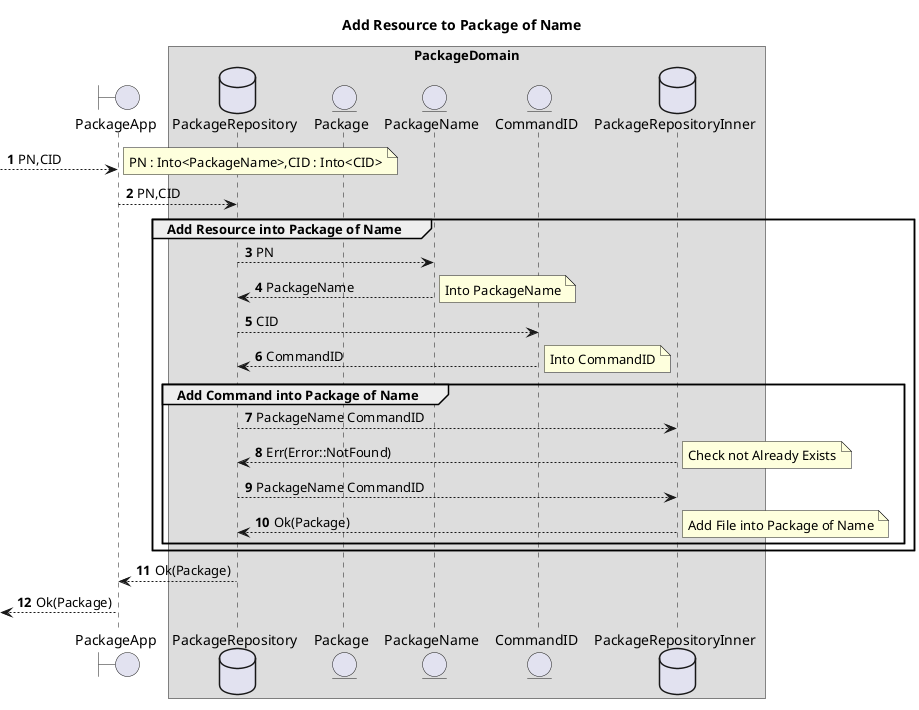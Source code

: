 @startuml
title Add Resource to Package of Name
autonumber

boundary PackageApp
database PackageRepository
entity Package
entity PackageName
entity CommandID
database PackageRepositoryInner

participant PackageApp

box PackageDomain
    participant PackageRepository
    participant Package
    participant PackageName
    participant CommandID
    participant PackageRepositoryInner
end box

--> PackageApp : PN,CID
note right: PN : Into<PackageName>,CID : Into<CID>
PackageApp --> PackageRepository : PN,CID
group Add Resource into Package of Name
    PackageRepository --> PackageName : PN
    PackageRepository <-- PackageName : PackageName
    note right: Into PackageName
    PackageRepository --> CommandID : CID
    PackageRepository <-- CommandID : CommandID
    note right: Into CommandID
    group Add Command into Package of Name
        PackageRepository --> PackageRepositoryInner : PackageName CommandID
        PackageRepository <-- PackageRepositoryInner : Err(Error::NotFound)
        note right: Check not Already Exists
        PackageRepository --> PackageRepositoryInner : PackageName CommandID
        PackageRepository <-- PackageRepositoryInner : Ok(Package)
        note right: Add File into Package of Name
    end
end
PackageApp <-- PackageRepository : Ok(Package)
<-- PackageApp : Ok(Package)

@enduml